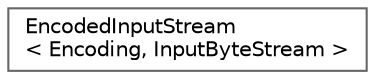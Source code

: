 digraph "Graphical Class Hierarchy"
{
 // LATEX_PDF_SIZE
  bgcolor="transparent";
  edge [fontname=Helvetica,fontsize=10,labelfontname=Helvetica,labelfontsize=10];
  node [fontname=Helvetica,fontsize=10,shape=box,height=0.2,width=0.4];
  rankdir="LR";
  Node0 [id="Node000000",label="EncodedInputStream\l\< Encoding, InputByteStream \>",height=0.2,width=0.4,color="grey40", fillcolor="white", style="filled",URL="$class_encoded_input_stream.html",tooltip="Input byte stream wrapper with a statically bound encoding."];
}
